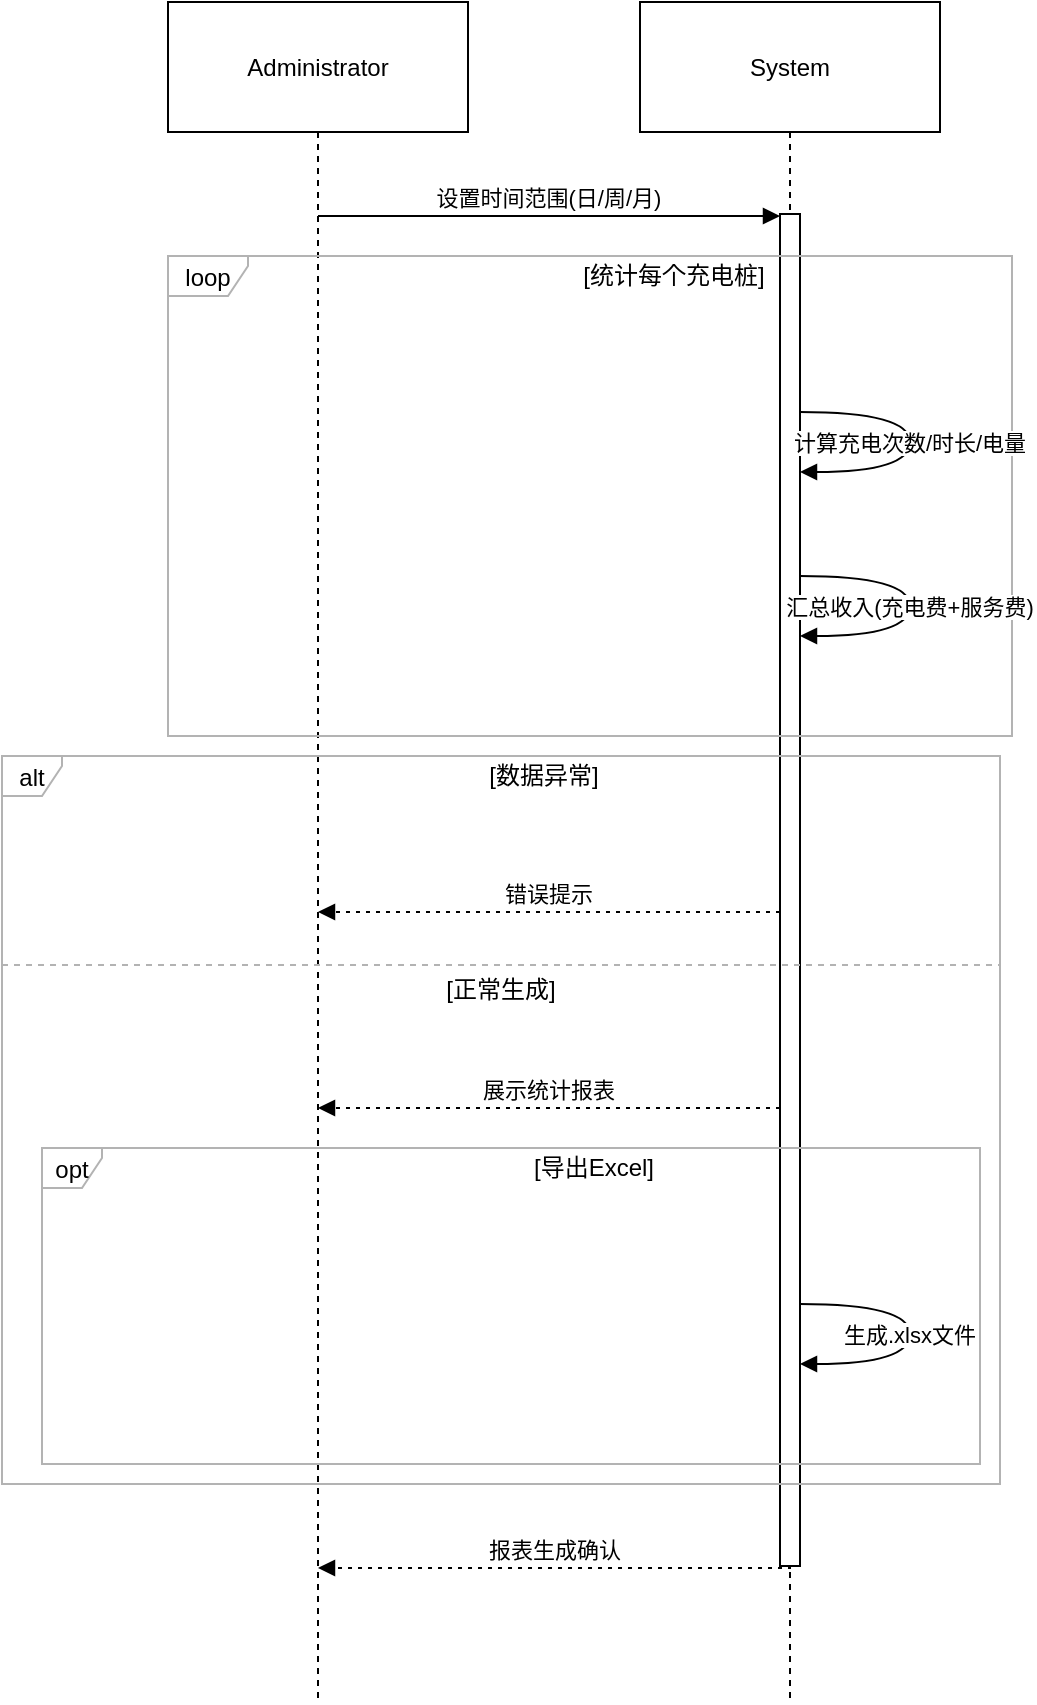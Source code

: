 <mxfile version="26.2.13">
  <diagram name="第 1 页" id="2BHJ6eeiq_Yv8pMzbxQ_">
    <mxGraphModel dx="1232" dy="733" grid="1" gridSize="10" guides="1" tooltips="1" connect="1" arrows="1" fold="1" page="1" pageScale="1" pageWidth="827" pageHeight="1169" math="0" shadow="0">
      <root>
        <mxCell id="0" />
        <mxCell id="1" parent="0" />
        <mxCell id="-KYFpU4fzCwQJYlKM5J2-1" value="Administrator" style="shape=umlLifeline;perimeter=lifelinePerimeter;whiteSpace=wrap;container=1;dropTarget=0;collapsible=0;recursiveResize=0;outlineConnect=0;portConstraint=eastwest;newEdgeStyle={&quot;edgeStyle&quot;:&quot;elbowEdgeStyle&quot;,&quot;elbow&quot;:&quot;vertical&quot;,&quot;curved&quot;:0,&quot;rounded&quot;:0};size=65;" vertex="1" parent="1">
          <mxGeometry x="203" y="30" width="150" height="850" as="geometry" />
        </mxCell>
        <mxCell id="-KYFpU4fzCwQJYlKM5J2-2" value="System" style="shape=umlLifeline;perimeter=lifelinePerimeter;whiteSpace=wrap;container=1;dropTarget=0;collapsible=0;recursiveResize=0;outlineConnect=0;portConstraint=eastwest;newEdgeStyle={&quot;edgeStyle&quot;:&quot;elbowEdgeStyle&quot;,&quot;elbow&quot;:&quot;vertical&quot;,&quot;curved&quot;:0,&quot;rounded&quot;:0};size=65;" vertex="1" parent="1">
          <mxGeometry x="439" y="30" width="150" height="850" as="geometry" />
        </mxCell>
        <mxCell id="-KYFpU4fzCwQJYlKM5J2-3" value="" style="points=[];perimeter=orthogonalPerimeter;outlineConnect=0;targetShapes=umlLifeline;portConstraint=eastwest;newEdgeStyle={&quot;edgeStyle&quot;:&quot;elbowEdgeStyle&quot;,&quot;elbow&quot;:&quot;vertical&quot;,&quot;curved&quot;:0,&quot;rounded&quot;:0}" vertex="1" parent="-KYFpU4fzCwQJYlKM5J2-2">
          <mxGeometry x="70" y="106" width="10" height="676" as="geometry" />
        </mxCell>
        <mxCell id="-KYFpU4fzCwQJYlKM5J2-4" value="loop" style="shape=umlFrame;pointerEvents=0;dropTarget=0;strokeColor=#B3B3B3;height=20;width=40" vertex="1" parent="1">
          <mxGeometry x="203" y="157" width="422" height="240" as="geometry" />
        </mxCell>
        <mxCell id="-KYFpU4fzCwQJYlKM5J2-5" value="[统计每个充电桩]" style="text;strokeColor=none;fillColor=none;align=center;verticalAlign=middle;whiteSpace=wrap;" vertex="1" parent="-KYFpU4fzCwQJYlKM5J2-4">
          <mxGeometry x="83.98" width="338.02" height="20" as="geometry" />
        </mxCell>
        <mxCell id="-KYFpU4fzCwQJYlKM5J2-6" value="opt" style="shape=umlFrame;pointerEvents=0;dropTarget=0;strokeColor=#B3B3B3;height=20;width=30" vertex="1" parent="1">
          <mxGeometry x="140" y="603" width="469" height="158" as="geometry" />
        </mxCell>
        <mxCell id="-KYFpU4fzCwQJYlKM5J2-7" value="[导出Excel]" style="text;strokeColor=none;fillColor=none;align=center;verticalAlign=middle;whiteSpace=wrap;" vertex="1" parent="-KYFpU4fzCwQJYlKM5J2-6">
          <mxGeometry x="82.765" width="386.235" height="20" as="geometry" />
        </mxCell>
        <mxCell id="-KYFpU4fzCwQJYlKM5J2-8" value="alt" style="shape=umlFrame;pointerEvents=0;dropTarget=0;strokeColor=#B3B3B3;height=20;width=30" vertex="1" parent="1">
          <mxGeometry x="120" y="407" width="499" height="364" as="geometry" />
        </mxCell>
        <mxCell id="-KYFpU4fzCwQJYlKM5J2-9" value="[数据异常]" style="text;strokeColor=none;fillColor=none;align=center;verticalAlign=middle;whiteSpace=wrap;" vertex="1" parent="-KYFpU4fzCwQJYlKM5J2-8">
          <mxGeometry x="42.528" width="456.472" height="20" as="geometry" />
        </mxCell>
        <mxCell id="-KYFpU4fzCwQJYlKM5J2-10" value="[正常生成]" style="shape=line;dashed=1;whiteSpace=wrap;verticalAlign=top;labelPosition=center;verticalLabelPosition=middle;align=center;strokeColor=#B3B3B3;" vertex="1" parent="-KYFpU4fzCwQJYlKM5J2-8">
          <mxGeometry y="103" width="499" height="3" as="geometry" />
        </mxCell>
        <mxCell id="-KYFpU4fzCwQJYlKM5J2-11" value="设置时间范围(日/周/月)" style="verticalAlign=bottom;edgeStyle=elbowEdgeStyle;elbow=vertical;curved=0;rounded=0;endArrow=block;" edge="1" parent="1" source="-KYFpU4fzCwQJYlKM5J2-1" target="-KYFpU4fzCwQJYlKM5J2-3">
          <mxGeometry relative="1" as="geometry">
            <Array as="points">
              <mxPoint x="403" y="137" />
            </Array>
          </mxGeometry>
        </mxCell>
        <mxCell id="-KYFpU4fzCwQJYlKM5J2-12" value="计算充电次数/时长/电量" style="curved=1;endArrow=block;rounded=0;" edge="1" parent="1" source="-KYFpU4fzCwQJYlKM5J2-3" target="-KYFpU4fzCwQJYlKM5J2-3">
          <mxGeometry relative="1" as="geometry">
            <Array as="points">
              <mxPoint x="574" y="235" />
              <mxPoint x="574" y="265" />
            </Array>
          </mxGeometry>
        </mxCell>
        <mxCell id="-KYFpU4fzCwQJYlKM5J2-13" value="汇总收入(充电费+服务费)" style="curved=1;endArrow=block;rounded=0;" edge="1" parent="1" source="-KYFpU4fzCwQJYlKM5J2-3" target="-KYFpU4fzCwQJYlKM5J2-3">
          <mxGeometry relative="1" as="geometry">
            <Array as="points">
              <mxPoint x="574" y="317" />
              <mxPoint x="574" y="347" />
            </Array>
          </mxGeometry>
        </mxCell>
        <mxCell id="-KYFpU4fzCwQJYlKM5J2-14" value="错误提示" style="verticalAlign=bottom;edgeStyle=elbowEdgeStyle;elbow=vertical;curved=0;rounded=0;dashed=1;dashPattern=2 3;endArrow=block;" edge="1" parent="1" source="-KYFpU4fzCwQJYlKM5J2-3" target="-KYFpU4fzCwQJYlKM5J2-1">
          <mxGeometry relative="1" as="geometry">
            <Array as="points">
              <mxPoint x="406" y="485" />
            </Array>
          </mxGeometry>
        </mxCell>
        <mxCell id="-KYFpU4fzCwQJYlKM5J2-15" value="展示统计报表" style="verticalAlign=bottom;edgeStyle=elbowEdgeStyle;elbow=vertical;curved=0;rounded=0;dashed=1;dashPattern=2 3;endArrow=block;" edge="1" parent="1" source="-KYFpU4fzCwQJYlKM5J2-3" target="-KYFpU4fzCwQJYlKM5J2-1">
          <mxGeometry relative="1" as="geometry">
            <Array as="points">
              <mxPoint x="406" y="583" />
            </Array>
          </mxGeometry>
        </mxCell>
        <mxCell id="-KYFpU4fzCwQJYlKM5J2-16" value="生成.xlsx文件" style="curved=1;endArrow=block;rounded=0;" edge="1" parent="1" source="-KYFpU4fzCwQJYlKM5J2-3" target="-KYFpU4fzCwQJYlKM5J2-3">
          <mxGeometry relative="1" as="geometry">
            <Array as="points">
              <mxPoint x="574" y="681" />
              <mxPoint x="574" y="711" />
            </Array>
          </mxGeometry>
        </mxCell>
        <mxCell id="-KYFpU4fzCwQJYlKM5J2-17" value="报表生成确认" style="verticalAlign=bottom;edgeStyle=elbowEdgeStyle;elbow=vertical;curved=0;rounded=0;dashed=1;dashPattern=2 3;endArrow=block;" edge="1" parent="1" source="-KYFpU4fzCwQJYlKM5J2-3" target="-KYFpU4fzCwQJYlKM5J2-1">
          <mxGeometry relative="1" as="geometry">
            <Array as="points">
              <mxPoint x="406" y="813" />
            </Array>
          </mxGeometry>
        </mxCell>
      </root>
    </mxGraphModel>
  </diagram>
</mxfile>

